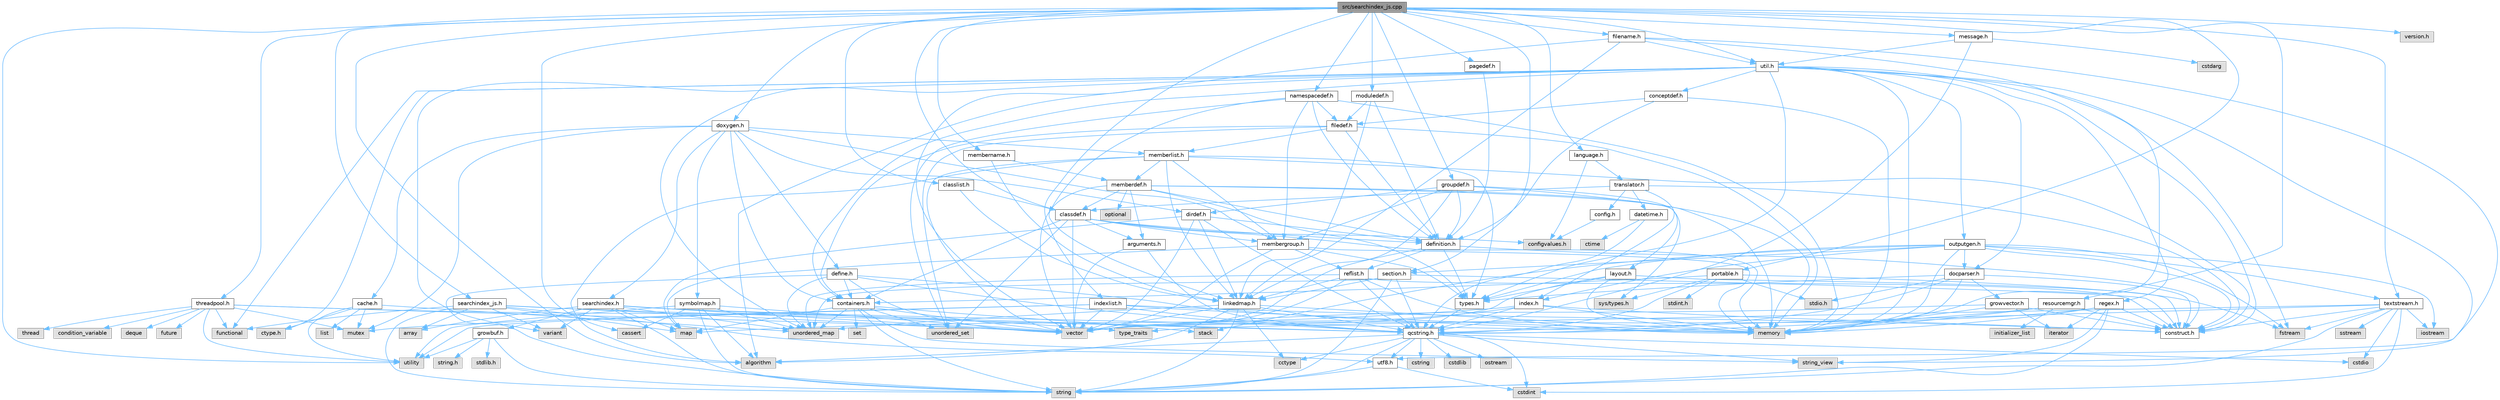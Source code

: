 digraph "src/searchindex_js.cpp"
{
 // INTERACTIVE_SVG=YES
 // LATEX_PDF_SIZE
  bgcolor="transparent";
  edge [fontname=Helvetica,fontsize=10,labelfontname=Helvetica,labelfontsize=10];
  node [fontname=Helvetica,fontsize=10,shape=box,height=0.2,width=0.4];
  Node1 [id="Node000001",label="src/searchindex_js.cpp",height=0.2,width=0.4,color="gray40", fillcolor="grey60", style="filled", fontcolor="black",tooltip=" "];
  Node1 -> Node2 [id="edge1_Node000001_Node000002",color="steelblue1",style="solid",tooltip=" "];
  Node2 [id="Node000002",label="utility",height=0.2,width=0.4,color="grey60", fillcolor="#E0E0E0", style="filled",tooltip=" "];
  Node1 -> Node3 [id="edge2_Node000001_Node000003",color="steelblue1",style="solid",tooltip=" "];
  Node3 [id="Node000003",label="algorithm",height=0.2,width=0.4,color="grey60", fillcolor="#E0E0E0", style="filled",tooltip=" "];
  Node1 -> Node4 [id="edge3_Node000001_Node000004",color="steelblue1",style="solid",tooltip=" "];
  Node4 [id="Node000004",label="cassert",height=0.2,width=0.4,color="grey60", fillcolor="#E0E0E0", style="filled",tooltip=" "];
  Node1 -> Node5 [id="edge4_Node000001_Node000005",color="steelblue1",style="solid",tooltip=" "];
  Node5 [id="Node000005",label="searchindex_js.h",height=0.2,width=0.4,color="grey40", fillcolor="white", style="filled",URL="$dd/de5/searchindex__js_8h.html",tooltip="Javascript based search engine."];
  Node5 -> Node6 [id="edge5_Node000005_Node000006",color="steelblue1",style="solid",tooltip=" "];
  Node6 [id="Node000006",label="array",height=0.2,width=0.4,color="grey60", fillcolor="#E0E0E0", style="filled",tooltip=" "];
  Node5 -> Node7 [id="edge6_Node000005_Node000007",color="steelblue1",style="solid",tooltip=" "];
  Node7 [id="Node000007",label="vector",height=0.2,width=0.4,color="grey60", fillcolor="#E0E0E0", style="filled",tooltip=" "];
  Node5 -> Node8 [id="edge7_Node000005_Node000008",color="steelblue1",style="solid",tooltip=" "];
  Node8 [id="Node000008",label="map",height=0.2,width=0.4,color="grey60", fillcolor="#E0E0E0", style="filled",tooltip=" "];
  Node5 -> Node9 [id="edge8_Node000005_Node000009",color="steelblue1",style="solid",tooltip=" "];
  Node9 [id="Node000009",label="string",height=0.2,width=0.4,color="grey60", fillcolor="#E0E0E0", style="filled",tooltip=" "];
  Node5 -> Node10 [id="edge9_Node000005_Node000010",color="steelblue1",style="solid",tooltip=" "];
  Node10 [id="Node000010",label="functional",height=0.2,width=0.4,color="grey60", fillcolor="#E0E0E0", style="filled",tooltip=" "];
  Node5 -> Node11 [id="edge10_Node000005_Node000011",color="steelblue1",style="solid",tooltip=" "];
  Node11 [id="Node000011",label="variant",height=0.2,width=0.4,color="grey60", fillcolor="#E0E0E0", style="filled",tooltip=" "];
  Node5 -> Node12 [id="edge11_Node000005_Node000012",color="steelblue1",style="solid",tooltip=" "];
  Node12 [id="Node000012",label="qcstring.h",height=0.2,width=0.4,color="grey40", fillcolor="white", style="filled",URL="$d7/d5c/qcstring_8h.html",tooltip=" "];
  Node12 -> Node9 [id="edge12_Node000012_Node000009",color="steelblue1",style="solid",tooltip=" "];
  Node12 -> Node13 [id="edge13_Node000012_Node000013",color="steelblue1",style="solid",tooltip=" "];
  Node13 [id="Node000013",label="string_view",height=0.2,width=0.4,color="grey60", fillcolor="#E0E0E0", style="filled",tooltip=" "];
  Node12 -> Node3 [id="edge14_Node000012_Node000003",color="steelblue1",style="solid",tooltip=" "];
  Node12 -> Node14 [id="edge15_Node000012_Node000014",color="steelblue1",style="solid",tooltip=" "];
  Node14 [id="Node000014",label="cctype",height=0.2,width=0.4,color="grey60", fillcolor="#E0E0E0", style="filled",tooltip=" "];
  Node12 -> Node15 [id="edge16_Node000012_Node000015",color="steelblue1",style="solid",tooltip=" "];
  Node15 [id="Node000015",label="cstring",height=0.2,width=0.4,color="grey60", fillcolor="#E0E0E0", style="filled",tooltip=" "];
  Node12 -> Node16 [id="edge17_Node000012_Node000016",color="steelblue1",style="solid",tooltip=" "];
  Node16 [id="Node000016",label="cstdio",height=0.2,width=0.4,color="grey60", fillcolor="#E0E0E0", style="filled",tooltip=" "];
  Node12 -> Node17 [id="edge18_Node000012_Node000017",color="steelblue1",style="solid",tooltip=" "];
  Node17 [id="Node000017",label="cstdlib",height=0.2,width=0.4,color="grey60", fillcolor="#E0E0E0", style="filled",tooltip=" "];
  Node12 -> Node18 [id="edge19_Node000012_Node000018",color="steelblue1",style="solid",tooltip=" "];
  Node18 [id="Node000018",label="cstdint",height=0.2,width=0.4,color="grey60", fillcolor="#E0E0E0", style="filled",tooltip=" "];
  Node12 -> Node19 [id="edge20_Node000012_Node000019",color="steelblue1",style="solid",tooltip=" "];
  Node19 [id="Node000019",label="ostream",height=0.2,width=0.4,color="grey60", fillcolor="#E0E0E0", style="filled",tooltip=" "];
  Node12 -> Node20 [id="edge21_Node000012_Node000020",color="steelblue1",style="solid",tooltip=" "];
  Node20 [id="Node000020",label="utf8.h",height=0.2,width=0.4,color="grey40", fillcolor="white", style="filled",URL="$db/d7c/utf8_8h.html",tooltip="Various UTF8 related helper functions."];
  Node20 -> Node18 [id="edge22_Node000020_Node000018",color="steelblue1",style="solid",tooltip=" "];
  Node20 -> Node9 [id="edge23_Node000020_Node000009",color="steelblue1",style="solid",tooltip=" "];
  Node5 -> Node20 [id="edge24_Node000005_Node000020",color="steelblue1",style="solid",tooltip=" "];
  Node1 -> Node21 [id="edge25_Node000001_Node000021",color="steelblue1",style="solid",tooltip=" "];
  Node21 [id="Node000021",label="doxygen.h",height=0.2,width=0.4,color="grey40", fillcolor="white", style="filled",URL="$d1/da1/doxygen_8h.html",tooltip=" "];
  Node21 -> Node22 [id="edge26_Node000021_Node000022",color="steelblue1",style="solid",tooltip=" "];
  Node22 [id="Node000022",label="mutex",height=0.2,width=0.4,color="grey60", fillcolor="#E0E0E0", style="filled",tooltip=" "];
  Node21 -> Node23 [id="edge27_Node000021_Node000023",color="steelblue1",style="solid",tooltip=" "];
  Node23 [id="Node000023",label="containers.h",height=0.2,width=0.4,color="grey40", fillcolor="white", style="filled",URL="$d5/d75/containers_8h.html",tooltip=" "];
  Node23 -> Node7 [id="edge28_Node000023_Node000007",color="steelblue1",style="solid",tooltip=" "];
  Node23 -> Node9 [id="edge29_Node000023_Node000009",color="steelblue1",style="solid",tooltip=" "];
  Node23 -> Node13 [id="edge30_Node000023_Node000013",color="steelblue1",style="solid",tooltip=" "];
  Node23 -> Node24 [id="edge31_Node000023_Node000024",color="steelblue1",style="solid",tooltip=" "];
  Node24 [id="Node000024",label="set",height=0.2,width=0.4,color="grey60", fillcolor="#E0E0E0", style="filled",tooltip=" "];
  Node23 -> Node8 [id="edge32_Node000023_Node000008",color="steelblue1",style="solid",tooltip=" "];
  Node23 -> Node25 [id="edge33_Node000023_Node000025",color="steelblue1",style="solid",tooltip=" "];
  Node25 [id="Node000025",label="unordered_set",height=0.2,width=0.4,color="grey60", fillcolor="#E0E0E0", style="filled",tooltip=" "];
  Node23 -> Node26 [id="edge34_Node000023_Node000026",color="steelblue1",style="solid",tooltip=" "];
  Node26 [id="Node000026",label="unordered_map",height=0.2,width=0.4,color="grey60", fillcolor="#E0E0E0", style="filled",tooltip=" "];
  Node23 -> Node27 [id="edge35_Node000023_Node000027",color="steelblue1",style="solid",tooltip=" "];
  Node27 [id="Node000027",label="stack",height=0.2,width=0.4,color="grey60", fillcolor="#E0E0E0", style="filled",tooltip=" "];
  Node21 -> Node28 [id="edge36_Node000021_Node000028",color="steelblue1",style="solid",tooltip=" "];
  Node28 [id="Node000028",label="membergroup.h",height=0.2,width=0.4,color="grey40", fillcolor="white", style="filled",URL="$d9/d11/membergroup_8h.html",tooltip=" "];
  Node28 -> Node7 [id="edge37_Node000028_Node000007",color="steelblue1",style="solid",tooltip=" "];
  Node28 -> Node8 [id="edge38_Node000028_Node000008",color="steelblue1",style="solid",tooltip=" "];
  Node28 -> Node29 [id="edge39_Node000028_Node000029",color="steelblue1",style="solid",tooltip=" "];
  Node29 [id="Node000029",label="memory",height=0.2,width=0.4,color="grey60", fillcolor="#E0E0E0", style="filled",tooltip=" "];
  Node28 -> Node30 [id="edge40_Node000028_Node000030",color="steelblue1",style="solid",tooltip=" "];
  Node30 [id="Node000030",label="types.h",height=0.2,width=0.4,color="grey40", fillcolor="white", style="filled",URL="$d9/d49/types_8h.html",tooltip="This file contains a number of basic enums and types."];
  Node30 -> Node12 [id="edge41_Node000030_Node000012",color="steelblue1",style="solid",tooltip=" "];
  Node28 -> Node31 [id="edge42_Node000028_Node000031",color="steelblue1",style="solid",tooltip=" "];
  Node31 [id="Node000031",label="reflist.h",height=0.2,width=0.4,color="grey40", fillcolor="white", style="filled",URL="$d1/d02/reflist_8h.html",tooltip=" "];
  Node31 -> Node7 [id="edge43_Node000031_Node000007",color="steelblue1",style="solid",tooltip=" "];
  Node31 -> Node26 [id="edge44_Node000031_Node000026",color="steelblue1",style="solid",tooltip=" "];
  Node31 -> Node29 [id="edge45_Node000031_Node000029",color="steelblue1",style="solid",tooltip=" "];
  Node31 -> Node12 [id="edge46_Node000031_Node000012",color="steelblue1",style="solid",tooltip=" "];
  Node31 -> Node32 [id="edge47_Node000031_Node000032",color="steelblue1",style="solid",tooltip=" "];
  Node32 [id="Node000032",label="linkedmap.h",height=0.2,width=0.4,color="grey40", fillcolor="white", style="filled",URL="$da/de1/linkedmap_8h.html",tooltip=" "];
  Node32 -> Node26 [id="edge48_Node000032_Node000026",color="steelblue1",style="solid",tooltip=" "];
  Node32 -> Node7 [id="edge49_Node000032_Node000007",color="steelblue1",style="solid",tooltip=" "];
  Node32 -> Node29 [id="edge50_Node000032_Node000029",color="steelblue1",style="solid",tooltip=" "];
  Node32 -> Node9 [id="edge51_Node000032_Node000009",color="steelblue1",style="solid",tooltip=" "];
  Node32 -> Node3 [id="edge52_Node000032_Node000003",color="steelblue1",style="solid",tooltip=" "];
  Node32 -> Node14 [id="edge53_Node000032_Node000014",color="steelblue1",style="solid",tooltip=" "];
  Node32 -> Node12 [id="edge54_Node000032_Node000012",color="steelblue1",style="solid",tooltip=" "];
  Node31 -> Node33 [id="edge55_Node000031_Node000033",color="steelblue1",style="solid",tooltip=" "];
  Node33 [id="Node000033",label="construct.h",height=0.2,width=0.4,color="grey40", fillcolor="white", style="filled",URL="$d7/dfc/construct_8h.html",tooltip=" "];
  Node21 -> Node34 [id="edge56_Node000021_Node000034",color="steelblue1",style="solid",tooltip=" "];
  Node34 [id="Node000034",label="dirdef.h",height=0.2,width=0.4,color="grey40", fillcolor="white", style="filled",URL="$d6/d15/dirdef_8h.html",tooltip=" "];
  Node34 -> Node7 [id="edge57_Node000034_Node000007",color="steelblue1",style="solid",tooltip=" "];
  Node34 -> Node8 [id="edge58_Node000034_Node000008",color="steelblue1",style="solid",tooltip=" "];
  Node34 -> Node12 [id="edge59_Node000034_Node000012",color="steelblue1",style="solid",tooltip=" "];
  Node34 -> Node32 [id="edge60_Node000034_Node000032",color="steelblue1",style="solid",tooltip=" "];
  Node34 -> Node35 [id="edge61_Node000034_Node000035",color="steelblue1",style="solid",tooltip=" "];
  Node35 [id="Node000035",label="definition.h",height=0.2,width=0.4,color="grey40", fillcolor="white", style="filled",URL="$df/da1/definition_8h.html",tooltip=" "];
  Node35 -> Node7 [id="edge62_Node000035_Node000007",color="steelblue1",style="solid",tooltip=" "];
  Node35 -> Node30 [id="edge63_Node000035_Node000030",color="steelblue1",style="solid",tooltip=" "];
  Node35 -> Node31 [id="edge64_Node000035_Node000031",color="steelblue1",style="solid",tooltip=" "];
  Node35 -> Node33 [id="edge65_Node000035_Node000033",color="steelblue1",style="solid",tooltip=" "];
  Node21 -> Node36 [id="edge66_Node000021_Node000036",color="steelblue1",style="solid",tooltip=" "];
  Node36 [id="Node000036",label="memberlist.h",height=0.2,width=0.4,color="grey40", fillcolor="white", style="filled",URL="$dd/d78/memberlist_8h.html",tooltip=" "];
  Node36 -> Node7 [id="edge67_Node000036_Node000007",color="steelblue1",style="solid",tooltip=" "];
  Node36 -> Node3 [id="edge68_Node000036_Node000003",color="steelblue1",style="solid",tooltip=" "];
  Node36 -> Node37 [id="edge69_Node000036_Node000037",color="steelblue1",style="solid",tooltip=" "];
  Node37 [id="Node000037",label="memberdef.h",height=0.2,width=0.4,color="grey40", fillcolor="white", style="filled",URL="$d4/d46/memberdef_8h.html",tooltip=" "];
  Node37 -> Node7 [id="edge70_Node000037_Node000007",color="steelblue1",style="solid",tooltip=" "];
  Node37 -> Node29 [id="edge71_Node000037_Node000029",color="steelblue1",style="solid",tooltip=" "];
  Node37 -> Node38 [id="edge72_Node000037_Node000038",color="steelblue1",style="solid",tooltip=" "];
  Node38 [id="Node000038",label="optional",height=0.2,width=0.4,color="grey60", fillcolor="#E0E0E0", style="filled",tooltip=" "];
  Node37 -> Node39 [id="edge73_Node000037_Node000039",color="steelblue1",style="solid",tooltip=" "];
  Node39 [id="Node000039",label="sys/types.h",height=0.2,width=0.4,color="grey60", fillcolor="#E0E0E0", style="filled",tooltip=" "];
  Node37 -> Node30 [id="edge74_Node000037_Node000030",color="steelblue1",style="solid",tooltip=" "];
  Node37 -> Node35 [id="edge75_Node000037_Node000035",color="steelblue1",style="solid",tooltip=" "];
  Node37 -> Node40 [id="edge76_Node000037_Node000040",color="steelblue1",style="solid",tooltip=" "];
  Node40 [id="Node000040",label="arguments.h",height=0.2,width=0.4,color="grey40", fillcolor="white", style="filled",URL="$df/d9b/arguments_8h.html",tooltip=" "];
  Node40 -> Node7 [id="edge77_Node000040_Node000007",color="steelblue1",style="solid",tooltip=" "];
  Node40 -> Node12 [id="edge78_Node000040_Node000012",color="steelblue1",style="solid",tooltip=" "];
  Node37 -> Node41 [id="edge79_Node000037_Node000041",color="steelblue1",style="solid",tooltip=" "];
  Node41 [id="Node000041",label="classdef.h",height=0.2,width=0.4,color="grey40", fillcolor="white", style="filled",URL="$d1/da6/classdef_8h.html",tooltip=" "];
  Node41 -> Node29 [id="edge80_Node000041_Node000029",color="steelblue1",style="solid",tooltip=" "];
  Node41 -> Node7 [id="edge81_Node000041_Node000007",color="steelblue1",style="solid",tooltip=" "];
  Node41 -> Node25 [id="edge82_Node000041_Node000025",color="steelblue1",style="solid",tooltip=" "];
  Node41 -> Node23 [id="edge83_Node000041_Node000023",color="steelblue1",style="solid",tooltip=" "];
  Node41 -> Node35 [id="edge84_Node000041_Node000035",color="steelblue1",style="solid",tooltip=" "];
  Node41 -> Node40 [id="edge85_Node000041_Node000040",color="steelblue1",style="solid",tooltip=" "];
  Node41 -> Node28 [id="edge86_Node000041_Node000028",color="steelblue1",style="solid",tooltip=" "];
  Node41 -> Node42 [id="edge87_Node000041_Node000042",color="steelblue1",style="solid",tooltip=" "];
  Node42 [id="Node000042",label="configvalues.h",height=0.2,width=0.4,color="grey60", fillcolor="#E0E0E0", style="filled",tooltip=" "];
  Node36 -> Node32 [id="edge88_Node000036_Node000032",color="steelblue1",style="solid",tooltip=" "];
  Node36 -> Node30 [id="edge89_Node000036_Node000030",color="steelblue1",style="solid",tooltip=" "];
  Node36 -> Node28 [id="edge90_Node000036_Node000028",color="steelblue1",style="solid",tooltip=" "];
  Node36 -> Node33 [id="edge91_Node000036_Node000033",color="steelblue1",style="solid",tooltip=" "];
  Node21 -> Node43 [id="edge92_Node000021_Node000043",color="steelblue1",style="solid",tooltip=" "];
  Node43 [id="Node000043",label="define.h",height=0.2,width=0.4,color="grey40", fillcolor="white", style="filled",URL="$df/d67/define_8h.html",tooltip=" "];
  Node43 -> Node7 [id="edge93_Node000043_Node000007",color="steelblue1",style="solid",tooltip=" "];
  Node43 -> Node29 [id="edge94_Node000043_Node000029",color="steelblue1",style="solid",tooltip=" "];
  Node43 -> Node9 [id="edge95_Node000043_Node000009",color="steelblue1",style="solid",tooltip=" "];
  Node43 -> Node26 [id="edge96_Node000043_Node000026",color="steelblue1",style="solid",tooltip=" "];
  Node43 -> Node12 [id="edge97_Node000043_Node000012",color="steelblue1",style="solid",tooltip=" "];
  Node43 -> Node23 [id="edge98_Node000043_Node000023",color="steelblue1",style="solid",tooltip=" "];
  Node21 -> Node44 [id="edge99_Node000021_Node000044",color="steelblue1",style="solid",tooltip=" "];
  Node44 [id="Node000044",label="cache.h",height=0.2,width=0.4,color="grey40", fillcolor="white", style="filled",URL="$d3/d26/cache_8h.html",tooltip=" "];
  Node44 -> Node45 [id="edge100_Node000044_Node000045",color="steelblue1",style="solid",tooltip=" "];
  Node45 [id="Node000045",label="list",height=0.2,width=0.4,color="grey60", fillcolor="#E0E0E0", style="filled",tooltip=" "];
  Node44 -> Node26 [id="edge101_Node000044_Node000026",color="steelblue1",style="solid",tooltip=" "];
  Node44 -> Node22 [id="edge102_Node000044_Node000022",color="steelblue1",style="solid",tooltip=" "];
  Node44 -> Node2 [id="edge103_Node000044_Node000002",color="steelblue1",style="solid",tooltip=" "];
  Node44 -> Node46 [id="edge104_Node000044_Node000046",color="steelblue1",style="solid",tooltip=" "];
  Node46 [id="Node000046",label="ctype.h",height=0.2,width=0.4,color="grey60", fillcolor="#E0E0E0", style="filled",tooltip=" "];
  Node21 -> Node47 [id="edge105_Node000021_Node000047",color="steelblue1",style="solid",tooltip=" "];
  Node47 [id="Node000047",label="symbolmap.h",height=0.2,width=0.4,color="grey40", fillcolor="white", style="filled",URL="$d7/ddd/symbolmap_8h.html",tooltip=" "];
  Node47 -> Node3 [id="edge106_Node000047_Node000003",color="steelblue1",style="solid",tooltip=" "];
  Node47 -> Node26 [id="edge107_Node000047_Node000026",color="steelblue1",style="solid",tooltip=" "];
  Node47 -> Node7 [id="edge108_Node000047_Node000007",color="steelblue1",style="solid",tooltip=" "];
  Node47 -> Node9 [id="edge109_Node000047_Node000009",color="steelblue1",style="solid",tooltip=" "];
  Node47 -> Node2 [id="edge110_Node000047_Node000002",color="steelblue1",style="solid",tooltip=" "];
  Node47 -> Node4 [id="edge111_Node000047_Node000004",color="steelblue1",style="solid",tooltip=" "];
  Node21 -> Node48 [id="edge112_Node000021_Node000048",color="steelblue1",style="solid",tooltip=" "];
  Node48 [id="Node000048",label="searchindex.h",height=0.2,width=0.4,color="grey40", fillcolor="white", style="filled",URL="$de/d07/searchindex_8h.html",tooltip="Web server based search engine."];
  Node48 -> Node29 [id="edge113_Node000048_Node000029",color="steelblue1",style="solid",tooltip=" "];
  Node48 -> Node7 [id="edge114_Node000048_Node000007",color="steelblue1",style="solid",tooltip=" "];
  Node48 -> Node8 [id="edge115_Node000048_Node000008",color="steelblue1",style="solid",tooltip=" "];
  Node48 -> Node26 [id="edge116_Node000048_Node000026",color="steelblue1",style="solid",tooltip=" "];
  Node48 -> Node9 [id="edge117_Node000048_Node000009",color="steelblue1",style="solid",tooltip=" "];
  Node48 -> Node6 [id="edge118_Node000048_Node000006",color="steelblue1",style="solid",tooltip=" "];
  Node48 -> Node11 [id="edge119_Node000048_Node000011",color="steelblue1",style="solid",tooltip=" "];
  Node48 -> Node12 [id="edge120_Node000048_Node000012",color="steelblue1",style="solid",tooltip=" "];
  Node48 -> Node49 [id="edge121_Node000048_Node000049",color="steelblue1",style="solid",tooltip=" "];
  Node49 [id="Node000049",label="growbuf.h",height=0.2,width=0.4,color="grey40", fillcolor="white", style="filled",URL="$dd/d72/growbuf_8h.html",tooltip=" "];
  Node49 -> Node2 [id="edge122_Node000049_Node000002",color="steelblue1",style="solid",tooltip=" "];
  Node49 -> Node50 [id="edge123_Node000049_Node000050",color="steelblue1",style="solid",tooltip=" "];
  Node50 [id="Node000050",label="stdlib.h",height=0.2,width=0.4,color="grey60", fillcolor="#E0E0E0", style="filled",tooltip=" "];
  Node49 -> Node51 [id="edge124_Node000049_Node000051",color="steelblue1",style="solid",tooltip=" "];
  Node51 [id="Node000051",label="string.h",height=0.2,width=0.4,color="grey60", fillcolor="#E0E0E0", style="filled",tooltip=" "];
  Node49 -> Node9 [id="edge125_Node000049_Node000009",color="steelblue1",style="solid",tooltip=" "];
  Node1 -> Node52 [id="edge126_Node000001_Node000052",color="steelblue1",style="solid",tooltip=" "];
  Node52 [id="Node000052",label="groupdef.h",height=0.2,width=0.4,color="grey40", fillcolor="white", style="filled",URL="$d1/de6/groupdef_8h.html",tooltip=" "];
  Node52 -> Node29 [id="edge127_Node000052_Node000029",color="steelblue1",style="solid",tooltip=" "];
  Node52 -> Node35 [id="edge128_Node000052_Node000035",color="steelblue1",style="solid",tooltip=" "];
  Node52 -> Node34 [id="edge129_Node000052_Node000034",color="steelblue1",style="solid",tooltip=" "];
  Node52 -> Node53 [id="edge130_Node000052_Node000053",color="steelblue1",style="solid",tooltip=" "];
  Node53 [id="Node000053",label="layout.h",height=0.2,width=0.4,color="grey40", fillcolor="white", style="filled",URL="$db/d51/layout_8h.html",tooltip=" "];
  Node53 -> Node29 [id="edge131_Node000053_Node000029",color="steelblue1",style="solid",tooltip=" "];
  Node53 -> Node7 [id="edge132_Node000053_Node000007",color="steelblue1",style="solid",tooltip=" "];
  Node53 -> Node30 [id="edge133_Node000053_Node000030",color="steelblue1",style="solid",tooltip=" "];
  Node53 -> Node33 [id="edge134_Node000053_Node000033",color="steelblue1",style="solid",tooltip=" "];
  Node52 -> Node28 [id="edge135_Node000052_Node000028",color="steelblue1",style="solid",tooltip=" "];
  Node52 -> Node32 [id="edge136_Node000052_Node000032",color="steelblue1",style="solid",tooltip=" "];
  Node1 -> Node54 [id="edge137_Node000001_Node000054",color="steelblue1",style="solid",tooltip=" "];
  Node54 [id="Node000054",label="pagedef.h",height=0.2,width=0.4,color="grey40", fillcolor="white", style="filled",URL="$dd/d66/pagedef_8h.html",tooltip=" "];
  Node54 -> Node35 [id="edge138_Node000054_Node000035",color="steelblue1",style="solid",tooltip=" "];
  Node1 -> Node55 [id="edge139_Node000001_Node000055",color="steelblue1",style="solid",tooltip=" "];
  Node55 [id="Node000055",label="namespacedef.h",height=0.2,width=0.4,color="grey40", fillcolor="white", style="filled",URL="$d7/d97/namespacedef_8h.html",tooltip=" "];
  Node55 -> Node29 [id="edge140_Node000055_Node000029",color="steelblue1",style="solid",tooltip=" "];
  Node55 -> Node25 [id="edge141_Node000055_Node000025",color="steelblue1",style="solid",tooltip=" "];
  Node55 -> Node35 [id="edge142_Node000055_Node000035",color="steelblue1",style="solid",tooltip=" "];
  Node55 -> Node56 [id="edge143_Node000055_Node000056",color="steelblue1",style="solid",tooltip=" "];
  Node56 [id="Node000056",label="filedef.h",height=0.2,width=0.4,color="grey40", fillcolor="white", style="filled",URL="$d4/d3a/filedef_8h.html",tooltip=" "];
  Node56 -> Node29 [id="edge144_Node000056_Node000029",color="steelblue1",style="solid",tooltip=" "];
  Node56 -> Node25 [id="edge145_Node000056_Node000025",color="steelblue1",style="solid",tooltip=" "];
  Node56 -> Node35 [id="edge146_Node000056_Node000035",color="steelblue1",style="solid",tooltip=" "];
  Node56 -> Node36 [id="edge147_Node000056_Node000036",color="steelblue1",style="solid",tooltip=" "];
  Node56 -> Node23 [id="edge148_Node000056_Node000023",color="steelblue1",style="solid",tooltip=" "];
  Node55 -> Node32 [id="edge149_Node000055_Node000032",color="steelblue1",style="solid",tooltip=" "];
  Node55 -> Node28 [id="edge150_Node000055_Node000028",color="steelblue1",style="solid",tooltip=" "];
  Node1 -> Node41 [id="edge151_Node000001_Node000041",color="steelblue1",style="solid",tooltip=" "];
  Node1 -> Node57 [id="edge152_Node000001_Node000057",color="steelblue1",style="solid",tooltip=" "];
  Node57 [id="Node000057",label="classlist.h",height=0.2,width=0.4,color="grey40", fillcolor="white", style="filled",URL="$d2/df8/classlist_8h.html",tooltip=" "];
  Node57 -> Node32 [id="edge153_Node000057_Node000032",color="steelblue1",style="solid",tooltip=" "];
  Node57 -> Node41 [id="edge154_Node000057_Node000041",color="steelblue1",style="solid",tooltip=" "];
  Node1 -> Node58 [id="edge155_Node000001_Node000058",color="steelblue1",style="solid",tooltip=" "];
  Node58 [id="Node000058",label="membername.h",height=0.2,width=0.4,color="grey40", fillcolor="white", style="filled",URL="$d7/dfc/membername_8h.html",tooltip=" "];
  Node58 -> Node37 [id="edge156_Node000058_Node000037",color="steelblue1",style="solid",tooltip=" "];
  Node58 -> Node32 [id="edge157_Node000058_Node000032",color="steelblue1",style="solid",tooltip=" "];
  Node1 -> Node59 [id="edge158_Node000001_Node000059",color="steelblue1",style="solid",tooltip=" "];
  Node59 [id="Node000059",label="filename.h",height=0.2,width=0.4,color="grey40", fillcolor="white", style="filled",URL="$dc/dd6/filename_8h.html",tooltip=" "];
  Node59 -> Node29 [id="edge159_Node000059_Node000029",color="steelblue1",style="solid",tooltip=" "];
  Node59 -> Node7 [id="edge160_Node000059_Node000007",color="steelblue1",style="solid",tooltip=" "];
  Node59 -> Node32 [id="edge161_Node000059_Node000032",color="steelblue1",style="solid",tooltip=" "];
  Node59 -> Node20 [id="edge162_Node000059_Node000020",color="steelblue1",style="solid",tooltip=" "];
  Node59 -> Node60 [id="edge163_Node000059_Node000060",color="steelblue1",style="solid",tooltip=" "];
  Node60 [id="Node000060",label="util.h",height=0.2,width=0.4,color="grey40", fillcolor="white", style="filled",URL="$d8/d3c/util_8h.html",tooltip="A bunch of utility functions."];
  Node60 -> Node29 [id="edge164_Node000060_Node000029",color="steelblue1",style="solid",tooltip=" "];
  Node60 -> Node26 [id="edge165_Node000060_Node000026",color="steelblue1",style="solid",tooltip=" "];
  Node60 -> Node3 [id="edge166_Node000060_Node000003",color="steelblue1",style="solid",tooltip=" "];
  Node60 -> Node10 [id="edge167_Node000060_Node000010",color="steelblue1",style="solid",tooltip=" "];
  Node60 -> Node61 [id="edge168_Node000060_Node000061",color="steelblue1",style="solid",tooltip=" "];
  Node61 [id="Node000061",label="fstream",height=0.2,width=0.4,color="grey60", fillcolor="#E0E0E0", style="filled",tooltip=" "];
  Node60 -> Node11 [id="edge169_Node000060_Node000011",color="steelblue1",style="solid",tooltip=" "];
  Node60 -> Node13 [id="edge170_Node000060_Node000013",color="steelblue1",style="solid",tooltip=" "];
  Node60 -> Node46 [id="edge171_Node000060_Node000046",color="steelblue1",style="solid",tooltip=" "];
  Node60 -> Node30 [id="edge172_Node000060_Node000030",color="steelblue1",style="solid",tooltip=" "];
  Node60 -> Node62 [id="edge173_Node000060_Node000062",color="steelblue1",style="solid",tooltip=" "];
  Node62 [id="Node000062",label="docparser.h",height=0.2,width=0.4,color="grey40", fillcolor="white", style="filled",URL="$de/d9c/docparser_8h.html",tooltip=" "];
  Node62 -> Node63 [id="edge174_Node000062_Node000063",color="steelblue1",style="solid",tooltip=" "];
  Node63 [id="Node000063",label="stdio.h",height=0.2,width=0.4,color="grey60", fillcolor="#E0E0E0", style="filled",tooltip=" "];
  Node62 -> Node29 [id="edge175_Node000062_Node000029",color="steelblue1",style="solid",tooltip=" "];
  Node62 -> Node12 [id="edge176_Node000062_Node000012",color="steelblue1",style="solid",tooltip=" "];
  Node62 -> Node64 [id="edge177_Node000062_Node000064",color="steelblue1",style="solid",tooltip=" "];
  Node64 [id="Node000064",label="growvector.h",height=0.2,width=0.4,color="grey40", fillcolor="white", style="filled",URL="$d7/d50/growvector_8h.html",tooltip=" "];
  Node64 -> Node7 [id="edge178_Node000064_Node000007",color="steelblue1",style="solid",tooltip=" "];
  Node64 -> Node29 [id="edge179_Node000064_Node000029",color="steelblue1",style="solid",tooltip=" "];
  Node64 -> Node65 [id="edge180_Node000064_Node000065",color="steelblue1",style="solid",tooltip=" "];
  Node65 [id="Node000065",label="iterator",height=0.2,width=0.4,color="grey60", fillcolor="#E0E0E0", style="filled",tooltip=" "];
  Node64 -> Node33 [id="edge181_Node000064_Node000033",color="steelblue1",style="solid",tooltip=" "];
  Node62 -> Node33 [id="edge182_Node000062_Node000033",color="steelblue1",style="solid",tooltip=" "];
  Node62 -> Node30 [id="edge183_Node000062_Node000030",color="steelblue1",style="solid",tooltip=" "];
  Node60 -> Node23 [id="edge184_Node000060_Node000023",color="steelblue1",style="solid",tooltip=" "];
  Node60 -> Node66 [id="edge185_Node000060_Node000066",color="steelblue1",style="solid",tooltip=" "];
  Node66 [id="Node000066",label="outputgen.h",height=0.2,width=0.4,color="grey40", fillcolor="white", style="filled",URL="$df/d06/outputgen_8h.html",tooltip=" "];
  Node66 -> Node29 [id="edge186_Node000066_Node000029",color="steelblue1",style="solid",tooltip=" "];
  Node66 -> Node27 [id="edge187_Node000066_Node000027",color="steelblue1",style="solid",tooltip=" "];
  Node66 -> Node67 [id="edge188_Node000066_Node000067",color="steelblue1",style="solid",tooltip=" "];
  Node67 [id="Node000067",label="iostream",height=0.2,width=0.4,color="grey60", fillcolor="#E0E0E0", style="filled",tooltip=" "];
  Node66 -> Node61 [id="edge189_Node000066_Node000061",color="steelblue1",style="solid",tooltip=" "];
  Node66 -> Node30 [id="edge190_Node000066_Node000030",color="steelblue1",style="solid",tooltip=" "];
  Node66 -> Node68 [id="edge191_Node000066_Node000068",color="steelblue1",style="solid",tooltip=" "];
  Node68 [id="Node000068",label="index.h",height=0.2,width=0.4,color="grey40", fillcolor="white", style="filled",URL="$d1/db5/index_8h.html",tooltip=" "];
  Node68 -> Node29 [id="edge192_Node000068_Node000029",color="steelblue1",style="solid",tooltip=" "];
  Node68 -> Node7 [id="edge193_Node000068_Node000007",color="steelblue1",style="solid",tooltip=" "];
  Node68 -> Node8 [id="edge194_Node000068_Node000008",color="steelblue1",style="solid",tooltip=" "];
  Node68 -> Node12 [id="edge195_Node000068_Node000012",color="steelblue1",style="solid",tooltip=" "];
  Node68 -> Node33 [id="edge196_Node000068_Node000033",color="steelblue1",style="solid",tooltip=" "];
  Node66 -> Node69 [id="edge197_Node000066_Node000069",color="steelblue1",style="solid",tooltip=" "];
  Node69 [id="Node000069",label="section.h",height=0.2,width=0.4,color="grey40", fillcolor="white", style="filled",URL="$d1/d2a/section_8h.html",tooltip=" "];
  Node69 -> Node9 [id="edge198_Node000069_Node000009",color="steelblue1",style="solid",tooltip=" "];
  Node69 -> Node26 [id="edge199_Node000069_Node000026",color="steelblue1",style="solid",tooltip=" "];
  Node69 -> Node12 [id="edge200_Node000069_Node000012",color="steelblue1",style="solid",tooltip=" "];
  Node69 -> Node32 [id="edge201_Node000069_Node000032",color="steelblue1",style="solid",tooltip=" "];
  Node69 -> Node33 [id="edge202_Node000069_Node000033",color="steelblue1",style="solid",tooltip=" "];
  Node66 -> Node70 [id="edge203_Node000066_Node000070",color="steelblue1",style="solid",tooltip=" "];
  Node70 [id="Node000070",label="textstream.h",height=0.2,width=0.4,color="grey40", fillcolor="white", style="filled",URL="$d4/d7d/textstream_8h.html",tooltip=" "];
  Node70 -> Node9 [id="edge204_Node000070_Node000009",color="steelblue1",style="solid",tooltip=" "];
  Node70 -> Node67 [id="edge205_Node000070_Node000067",color="steelblue1",style="solid",tooltip=" "];
  Node70 -> Node71 [id="edge206_Node000070_Node000071",color="steelblue1",style="solid",tooltip=" "];
  Node71 [id="Node000071",label="sstream",height=0.2,width=0.4,color="grey60", fillcolor="#E0E0E0", style="filled",tooltip=" "];
  Node70 -> Node18 [id="edge207_Node000070_Node000018",color="steelblue1",style="solid",tooltip=" "];
  Node70 -> Node16 [id="edge208_Node000070_Node000016",color="steelblue1",style="solid",tooltip=" "];
  Node70 -> Node61 [id="edge209_Node000070_Node000061",color="steelblue1",style="solid",tooltip=" "];
  Node70 -> Node72 [id="edge210_Node000070_Node000072",color="steelblue1",style="solid",tooltip=" "];
  Node72 [id="Node000072",label="type_traits",height=0.2,width=0.4,color="grey60", fillcolor="#E0E0E0", style="filled",tooltip=" "];
  Node70 -> Node12 [id="edge211_Node000070_Node000012",color="steelblue1",style="solid",tooltip=" "];
  Node70 -> Node33 [id="edge212_Node000070_Node000033",color="steelblue1",style="solid",tooltip=" "];
  Node66 -> Node62 [id="edge213_Node000066_Node000062",color="steelblue1",style="solid",tooltip=" "];
  Node66 -> Node33 [id="edge214_Node000066_Node000033",color="steelblue1",style="solid",tooltip=" "];
  Node60 -> Node73 [id="edge215_Node000060_Node000073",color="steelblue1",style="solid",tooltip=" "];
  Node73 [id="Node000073",label="regex.h",height=0.2,width=0.4,color="grey40", fillcolor="white", style="filled",URL="$d1/d21/regex_8h.html",tooltip=" "];
  Node73 -> Node29 [id="edge216_Node000073_Node000029",color="steelblue1",style="solid",tooltip=" "];
  Node73 -> Node9 [id="edge217_Node000073_Node000009",color="steelblue1",style="solid",tooltip=" "];
  Node73 -> Node13 [id="edge218_Node000073_Node000013",color="steelblue1",style="solid",tooltip=" "];
  Node73 -> Node7 [id="edge219_Node000073_Node000007",color="steelblue1",style="solid",tooltip=" "];
  Node73 -> Node65 [id="edge220_Node000073_Node000065",color="steelblue1",style="solid",tooltip=" "];
  Node73 -> Node33 [id="edge221_Node000073_Node000033",color="steelblue1",style="solid",tooltip=" "];
  Node60 -> Node74 [id="edge222_Node000060_Node000074",color="steelblue1",style="solid",tooltip=" "];
  Node74 [id="Node000074",label="conceptdef.h",height=0.2,width=0.4,color="grey40", fillcolor="white", style="filled",URL="$da/df1/conceptdef_8h.html",tooltip=" "];
  Node74 -> Node29 [id="edge223_Node000074_Node000029",color="steelblue1",style="solid",tooltip=" "];
  Node74 -> Node35 [id="edge224_Node000074_Node000035",color="steelblue1",style="solid",tooltip=" "];
  Node74 -> Node56 [id="edge225_Node000074_Node000056",color="steelblue1",style="solid",tooltip=" "];
  Node60 -> Node33 [id="edge226_Node000060_Node000033",color="steelblue1",style="solid",tooltip=" "];
  Node1 -> Node75 [id="edge227_Node000001_Node000075",color="steelblue1",style="solid",tooltip=" "];
  Node75 [id="Node000075",label="language.h",height=0.2,width=0.4,color="grey40", fillcolor="white", style="filled",URL="$d8/dce/language_8h.html",tooltip=" "];
  Node75 -> Node76 [id="edge228_Node000075_Node000076",color="steelblue1",style="solid",tooltip=" "];
  Node76 [id="Node000076",label="translator.h",height=0.2,width=0.4,color="grey40", fillcolor="white", style="filled",URL="$d9/df1/translator_8h.html",tooltip=" "];
  Node76 -> Node41 [id="edge229_Node000076_Node000041",color="steelblue1",style="solid",tooltip=" "];
  Node76 -> Node77 [id="edge230_Node000076_Node000077",color="steelblue1",style="solid",tooltip=" "];
  Node77 [id="Node000077",label="config.h",height=0.2,width=0.4,color="grey40", fillcolor="white", style="filled",URL="$db/d16/config_8h.html",tooltip=" "];
  Node77 -> Node42 [id="edge231_Node000077_Node000042",color="steelblue1",style="solid",tooltip=" "];
  Node76 -> Node78 [id="edge232_Node000076_Node000078",color="steelblue1",style="solid",tooltip=" "];
  Node78 [id="Node000078",label="datetime.h",height=0.2,width=0.4,color="grey40", fillcolor="white", style="filled",URL="$de/d1b/datetime_8h.html",tooltip=" "];
  Node78 -> Node79 [id="edge233_Node000078_Node000079",color="steelblue1",style="solid",tooltip=" "];
  Node79 [id="Node000079",label="ctime",height=0.2,width=0.4,color="grey60", fillcolor="#E0E0E0", style="filled",tooltip=" "];
  Node78 -> Node12 [id="edge234_Node000078_Node000012",color="steelblue1",style="solid",tooltip=" "];
  Node76 -> Node68 [id="edge235_Node000076_Node000068",color="steelblue1",style="solid",tooltip=" "];
  Node76 -> Node33 [id="edge236_Node000076_Node000033",color="steelblue1",style="solid",tooltip=" "];
  Node75 -> Node42 [id="edge237_Node000075_Node000042",color="steelblue1",style="solid",tooltip=" "];
  Node1 -> Node70 [id="edge238_Node000001_Node000070",color="steelblue1",style="solid",tooltip=" "];
  Node1 -> Node60 [id="edge239_Node000001_Node000060",color="steelblue1",style="solid",tooltip=" "];
  Node1 -> Node80 [id="edge240_Node000001_Node000080",color="steelblue1",style="solid",tooltip=" "];
  Node80 [id="Node000080",label="version.h",height=0.2,width=0.4,color="grey60", fillcolor="#E0E0E0", style="filled",tooltip=" "];
  Node1 -> Node81 [id="edge241_Node000001_Node000081",color="steelblue1",style="solid",tooltip=" "];
  Node81 [id="Node000081",label="message.h",height=0.2,width=0.4,color="grey40", fillcolor="white", style="filled",URL="$d2/d0d/message_8h.html",tooltip=" "];
  Node81 -> Node82 [id="edge242_Node000081_Node000082",color="steelblue1",style="solid",tooltip=" "];
  Node82 [id="Node000082",label="cstdarg",height=0.2,width=0.4,color="grey60", fillcolor="#E0E0E0", style="filled",tooltip=" "];
  Node81 -> Node12 [id="edge243_Node000081_Node000012",color="steelblue1",style="solid",tooltip=" "];
  Node81 -> Node60 [id="edge244_Node000081_Node000060",color="steelblue1",style="solid",tooltip=" "];
  Node1 -> Node83 [id="edge245_Node000001_Node000083",color="steelblue1",style="solid",tooltip=" "];
  Node83 [id="Node000083",label="resourcemgr.h",height=0.2,width=0.4,color="grey40", fillcolor="white", style="filled",URL="$d6/d07/resourcemgr_8h.html",tooltip=" "];
  Node83 -> Node29 [id="edge246_Node000083_Node000029",color="steelblue1",style="solid",tooltip=" "];
  Node83 -> Node84 [id="edge247_Node000083_Node000084",color="steelblue1",style="solid",tooltip=" "];
  Node84 [id="Node000084",label="initializer_list",height=0.2,width=0.4,color="grey60", fillcolor="#E0E0E0", style="filled",tooltip=" "];
  Node83 -> Node12 [id="edge248_Node000083_Node000012",color="steelblue1",style="solid",tooltip=" "];
  Node83 -> Node33 [id="edge249_Node000083_Node000033",color="steelblue1",style="solid",tooltip=" "];
  Node1 -> Node85 [id="edge250_Node000001_Node000085",color="steelblue1",style="solid",tooltip=" "];
  Node85 [id="Node000085",label="indexlist.h",height=0.2,width=0.4,color="grey40", fillcolor="white", style="filled",URL="$d5/d61/indexlist_8h.html",tooltip=" "];
  Node85 -> Node2 [id="edge251_Node000085_Node000002",color="steelblue1",style="solid",tooltip=" "];
  Node85 -> Node7 [id="edge252_Node000085_Node000007",color="steelblue1",style="solid",tooltip=" "];
  Node85 -> Node29 [id="edge253_Node000085_Node000029",color="steelblue1",style="solid",tooltip=" "];
  Node85 -> Node22 [id="edge254_Node000085_Node000022",color="steelblue1",style="solid",tooltip=" "];
  Node85 -> Node12 [id="edge255_Node000085_Node000012",color="steelblue1",style="solid",tooltip=" "];
  Node85 -> Node33 [id="edge256_Node000085_Node000033",color="steelblue1",style="solid",tooltip=" "];
  Node1 -> Node86 [id="edge257_Node000001_Node000086",color="steelblue1",style="solid",tooltip=" "];
  Node86 [id="Node000086",label="portable.h",height=0.2,width=0.4,color="grey40", fillcolor="white", style="filled",URL="$d2/de2/portable_8h.html",tooltip="Portable versions of functions that are platform dependent."];
  Node86 -> Node63 [id="edge258_Node000086_Node000063",color="steelblue1",style="solid",tooltip=" "];
  Node86 -> Node39 [id="edge259_Node000086_Node000039",color="steelblue1",style="solid",tooltip=" "];
  Node86 -> Node87 [id="edge260_Node000086_Node000087",color="steelblue1",style="solid",tooltip=" "];
  Node87 [id="Node000087",label="stdint.h",height=0.2,width=0.4,color="grey60", fillcolor="#E0E0E0", style="filled",tooltip=" "];
  Node86 -> Node61 [id="edge261_Node000086_Node000061",color="steelblue1",style="solid",tooltip=" "];
  Node86 -> Node23 [id="edge262_Node000086_Node000023",color="steelblue1",style="solid",tooltip=" "];
  Node86 -> Node12 [id="edge263_Node000086_Node000012",color="steelblue1",style="solid",tooltip=" "];
  Node1 -> Node88 [id="edge264_Node000001_Node000088",color="steelblue1",style="solid",tooltip=" "];
  Node88 [id="Node000088",label="threadpool.h",height=0.2,width=0.4,color="grey40", fillcolor="white", style="filled",URL="$d3/d40/threadpool_8h.html",tooltip=" "];
  Node88 -> Node89 [id="edge265_Node000088_Node000089",color="steelblue1",style="solid",tooltip=" "];
  Node89 [id="Node000089",label="condition_variable",height=0.2,width=0.4,color="grey60", fillcolor="#E0E0E0", style="filled",tooltip=" "];
  Node88 -> Node90 [id="edge266_Node000088_Node000090",color="steelblue1",style="solid",tooltip=" "];
  Node90 [id="Node000090",label="deque",height=0.2,width=0.4,color="grey60", fillcolor="#E0E0E0", style="filled",tooltip=" "];
  Node88 -> Node10 [id="edge267_Node000088_Node000010",color="steelblue1",style="solid",tooltip=" "];
  Node88 -> Node91 [id="edge268_Node000088_Node000091",color="steelblue1",style="solid",tooltip=" "];
  Node91 [id="Node000091",label="future",height=0.2,width=0.4,color="grey60", fillcolor="#E0E0E0", style="filled",tooltip=" "];
  Node88 -> Node22 [id="edge269_Node000088_Node000022",color="steelblue1",style="solid",tooltip=" "];
  Node88 -> Node92 [id="edge270_Node000088_Node000092",color="steelblue1",style="solid",tooltip=" "];
  Node92 [id="Node000092",label="thread",height=0.2,width=0.4,color="grey60", fillcolor="#E0E0E0", style="filled",tooltip=" "];
  Node88 -> Node72 [id="edge271_Node000088_Node000072",color="steelblue1",style="solid",tooltip=" "];
  Node88 -> Node2 [id="edge272_Node000088_Node000002",color="steelblue1",style="solid",tooltip=" "];
  Node88 -> Node7 [id="edge273_Node000088_Node000007",color="steelblue1",style="solid",tooltip=" "];
  Node1 -> Node93 [id="edge274_Node000001_Node000093",color="steelblue1",style="solid",tooltip=" "];
  Node93 [id="Node000093",label="moduledef.h",height=0.2,width=0.4,color="grey40", fillcolor="white", style="filled",URL="$d3/d4a/moduledef_8h.html",tooltip=" "];
  Node93 -> Node35 [id="edge275_Node000093_Node000035",color="steelblue1",style="solid",tooltip=" "];
  Node93 -> Node32 [id="edge276_Node000093_Node000032",color="steelblue1",style="solid",tooltip=" "];
  Node93 -> Node56 [id="edge277_Node000093_Node000056",color="steelblue1",style="solid",tooltip=" "];
  Node1 -> Node69 [id="edge278_Node000001_Node000069",color="steelblue1",style="solid",tooltip=" "];
}
